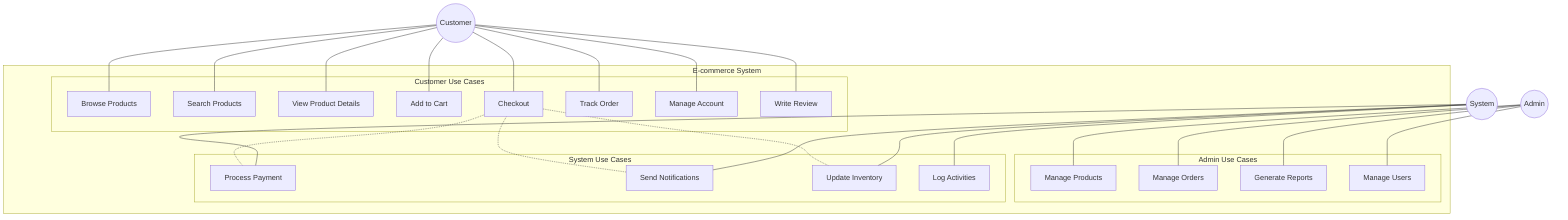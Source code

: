 graph TD
    subgraph "E-commerce System"
    
    subgraph "Customer Use Cases"
    UC1[Browse Products]
    UC2[Search Products]
    UC3[View Product Details]
    UC4[Add to Cart]
    UC5[Checkout]
    UC6[Track Order]
    UC7[Manage Account]
    UC8[Write Review]
    end
    
    subgraph "Admin Use Cases"
    UC9[Manage Products]
    UC10[Manage Orders]
    UC11[Generate Reports]
    UC12[Manage Users]
    end
    
    subgraph "System Use Cases"
    UC13[Process Payment]
    UC14[Send Notifications]
    UC15[Update Inventory]
    UC16[Log Activities]
    end
    
    end
    
    Customer((Customer)) --- UC1
    Customer --- UC2
    Customer --- UC3
    Customer --- UC4
    Customer --- UC5
    Customer --- UC6
    Customer --- UC7
    Customer --- UC8
    
    Admin((Admin)) --- UC9
    Admin --- UC10
    Admin --- UC11
    Admin --- UC12
    
    System((System)) --- UC13
    System --- UC14
    System --- UC15
    System --- UC16
    
    UC5 -.- UC13
    UC5 -.- UC14
    UC5 -.- UC15